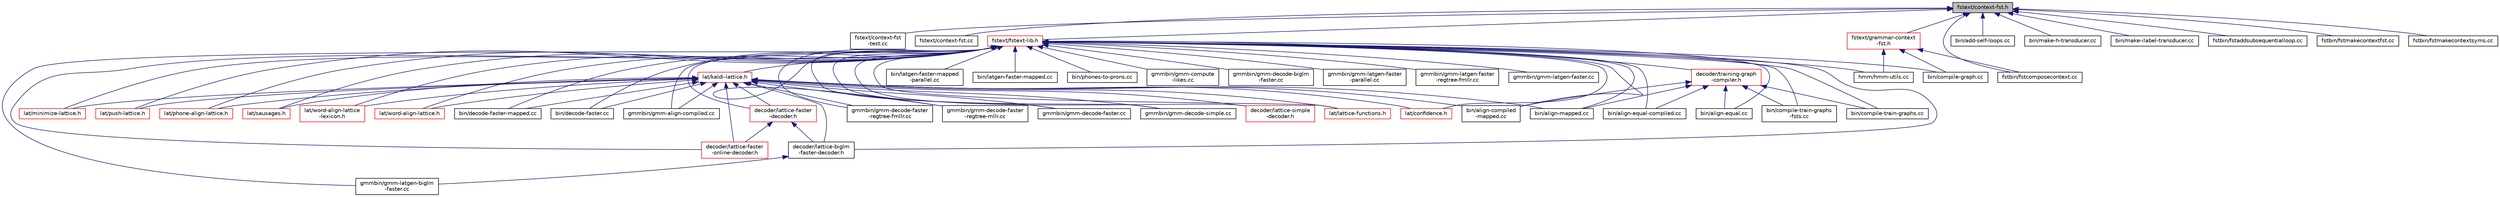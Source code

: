 digraph "fstext/context-fst.h"
{
  edge [fontname="Helvetica",fontsize="10",labelfontname="Helvetica",labelfontsize="10"];
  node [fontname="Helvetica",fontsize="10",shape=record];
  Node59 [label="fstext/context-fst.h",height=0.2,width=0.4,color="black", fillcolor="grey75", style="filled", fontcolor="black"];
  Node59 -> Node60 [dir="back",color="midnightblue",fontsize="10",style="solid",fontname="Helvetica"];
  Node60 [label="fstext/context-fst\l-test.cc",height=0.2,width=0.4,color="black", fillcolor="white", style="filled",URL="$context-fst-test_8cc.html"];
  Node59 -> Node61 [dir="back",color="midnightblue",fontsize="10",style="solid",fontname="Helvetica"];
  Node61 [label="fstext/context-fst.cc",height=0.2,width=0.4,color="black", fillcolor="white", style="filled",URL="$context-fst_8cc.html"];
  Node59 -> Node62 [dir="back",color="midnightblue",fontsize="10",style="solid",fontname="Helvetica"];
  Node62 [label="fstext/fstext-lib.h",height=0.2,width=0.4,color="red", fillcolor="white", style="filled",URL="$fstext-lib_8h.html"];
  Node62 -> Node63 [dir="back",color="midnightblue",fontsize="10",style="solid",fontname="Helvetica"];
  Node63 [label="lat/kaldi-lattice.h",height=0.2,width=0.4,color="red", fillcolor="white", style="filled",URL="$kaldi-lattice_8h.html"];
  Node63 -> Node120 [dir="back",color="midnightblue",fontsize="10",style="solid",fontname="Helvetica"];
  Node120 [label="decoder/lattice-faster\l-decoder.h",height=0.2,width=0.4,color="red", fillcolor="white", style="filled",URL="$lattice-faster-decoder_8h.html"];
  Node120 -> Node139 [dir="back",color="midnightblue",fontsize="10",style="solid",fontname="Helvetica"];
  Node139 [label="decoder/lattice-biglm\l-faster-decoder.h",height=0.2,width=0.4,color="black", fillcolor="white", style="filled",URL="$lattice-biglm-faster-decoder_8h.html"];
  Node139 -> Node140 [dir="back",color="midnightblue",fontsize="10",style="solid",fontname="Helvetica"];
  Node140 [label="gmmbin/gmm-latgen-biglm\l-faster.cc",height=0.2,width=0.4,color="black", fillcolor="white", style="filled",URL="$gmm-latgen-biglm-faster_8cc.html"];
  Node120 -> Node142 [dir="back",color="midnightblue",fontsize="10",style="solid",fontname="Helvetica"];
  Node142 [label="decoder/lattice-faster\l-online-decoder.h",height=0.2,width=0.4,color="red", fillcolor="white", style="filled",URL="$lattice-faster-online-decoder_8h.html"];
  Node63 -> Node144 [dir="back",color="midnightblue",fontsize="10",style="solid",fontname="Helvetica"];
  Node144 [label="decoder/lattice-simple\l-decoder.h",height=0.2,width=0.4,color="red", fillcolor="white", style="filled",URL="$lattice-simple-decoder_8h.html"];
  Node63 -> Node153 [dir="back",color="midnightblue",fontsize="10",style="solid",fontname="Helvetica"];
  Node153 [label="lat/lattice-functions.h",height=0.2,width=0.4,color="red", fillcolor="white", style="filled",URL="$lattice-functions_8h.html"];
  Node63 -> Node139 [dir="back",color="midnightblue",fontsize="10",style="solid",fontname="Helvetica"];
  Node63 -> Node142 [dir="back",color="midnightblue",fontsize="10",style="solid",fontname="Helvetica"];
  Node63 -> Node208 [dir="back",color="midnightblue",fontsize="10",style="solid",fontname="Helvetica"];
  Node208 [label="lat/confidence.h",height=0.2,width=0.4,color="red", fillcolor="white", style="filled",URL="$confidence_8h.html"];
  Node63 -> Node209 [dir="back",color="midnightblue",fontsize="10",style="solid",fontname="Helvetica"];
  Node209 [label="lat/minimize-lattice.h",height=0.2,width=0.4,color="red", fillcolor="white", style="filled",URL="$minimize-lattice_8h.html"];
  Node63 -> Node213 [dir="back",color="midnightblue",fontsize="10",style="solid",fontname="Helvetica"];
  Node213 [label="lat/push-lattice.h",height=0.2,width=0.4,color="red", fillcolor="white", style="filled",URL="$push-lattice_8h.html"];
  Node63 -> Node219 [dir="back",color="midnightblue",fontsize="10",style="solid",fontname="Helvetica"];
  Node219 [label="lat/phone-align-lattice.h",height=0.2,width=0.4,color="red", fillcolor="white", style="filled",URL="$phone-align-lattice_8h.html"];
  Node63 -> Node221 [dir="back",color="midnightblue",fontsize="10",style="solid",fontname="Helvetica"];
  Node221 [label="lat/sausages.h",height=0.2,width=0.4,color="red", fillcolor="white", style="filled",URL="$sausages_8h.html"];
  Node63 -> Node224 [dir="back",color="midnightblue",fontsize="10",style="solid",fontname="Helvetica"];
  Node224 [label="lat/word-align-lattice\l-lexicon.h",height=0.2,width=0.4,color="red", fillcolor="white", style="filled",URL="$word-align-lattice-lexicon_8h.html"];
  Node63 -> Node225 [dir="back",color="midnightblue",fontsize="10",style="solid",fontname="Helvetica"];
  Node225 [label="lat/word-align-lattice.h",height=0.2,width=0.4,color="red", fillcolor="white", style="filled",URL="$word-align-lattice_8h.html"];
  Node63 -> Node82 [dir="back",color="midnightblue",fontsize="10",style="solid",fontname="Helvetica"];
  Node82 [label="bin/align-compiled\l-mapped.cc",height=0.2,width=0.4,color="black", fillcolor="white", style="filled",URL="$align-compiled-mapped_8cc.html"];
  Node63 -> Node122 [dir="back",color="midnightblue",fontsize="10",style="solid",fontname="Helvetica"];
  Node122 [label="bin/align-mapped.cc",height=0.2,width=0.4,color="black", fillcolor="white", style="filled",URL="$align-mapped_8cc.html"];
  Node63 -> Node112 [dir="back",color="midnightblue",fontsize="10",style="solid",fontname="Helvetica"];
  Node112 [label="bin/decode-faster-mapped.cc",height=0.2,width=0.4,color="black", fillcolor="white", style="filled",URL="$decode-faster-mapped_8cc.html"];
  Node63 -> Node113 [dir="back",color="midnightblue",fontsize="10",style="solid",fontname="Helvetica"];
  Node113 [label="bin/decode-faster.cc",height=0.2,width=0.4,color="black", fillcolor="white", style="filled",URL="$decode-faster_8cc.html"];
  Node63 -> Node97 [dir="back",color="midnightblue",fontsize="10",style="solid",fontname="Helvetica"];
  Node97 [label="gmmbin/gmm-align-compiled.cc",height=0.2,width=0.4,color="black", fillcolor="white", style="filled",URL="$gmm-align-compiled_8cc.html"];
  Node63 -> Node114 [dir="back",color="midnightblue",fontsize="10",style="solid",fontname="Helvetica"];
  Node114 [label="gmmbin/gmm-decode-faster\l-regtree-fmllr.cc",height=0.2,width=0.4,color="black", fillcolor="white", style="filled",URL="$gmm-decode-faster-regtree-fmllr_8cc.html"];
  Node63 -> Node115 [dir="back",color="midnightblue",fontsize="10",style="solid",fontname="Helvetica"];
  Node115 [label="gmmbin/gmm-decode-faster\l-regtree-mllr.cc",height=0.2,width=0.4,color="black", fillcolor="white", style="filled",URL="$gmm-decode-faster-regtree-mllr_8cc.html"];
  Node63 -> Node116 [dir="back",color="midnightblue",fontsize="10",style="solid",fontname="Helvetica"];
  Node116 [label="gmmbin/gmm-decode-faster.cc",height=0.2,width=0.4,color="black", fillcolor="white", style="filled",URL="$gmm-decode-faster_8cc.html"];
  Node63 -> Node206 [dir="back",color="midnightblue",fontsize="10",style="solid",fontname="Helvetica"];
  Node206 [label="gmmbin/gmm-decode-simple.cc",height=0.2,width=0.4,color="black", fillcolor="white", style="filled",URL="$gmm-decode-simple_8cc.html"];
  Node62 -> Node73 [dir="back",color="midnightblue",fontsize="10",style="solid",fontname="Helvetica"];
  Node73 [label="hmm/hmm-utils.cc",height=0.2,width=0.4,color="black", fillcolor="white", style="filled",URL="$hmm-utils_8cc.html"];
  Node62 -> Node120 [dir="back",color="midnightblue",fontsize="10",style="solid",fontname="Helvetica"];
  Node62 -> Node144 [dir="back",color="midnightblue",fontsize="10",style="solid",fontname="Helvetica"];
  Node62 -> Node153 [dir="back",color="midnightblue",fontsize="10",style="solid",fontname="Helvetica"];
  Node62 -> Node139 [dir="back",color="midnightblue",fontsize="10",style="solid",fontname="Helvetica"];
  Node62 -> Node142 [dir="back",color="midnightblue",fontsize="10",style="solid",fontname="Helvetica"];
  Node62 -> Node310 [dir="back",color="midnightblue",fontsize="10",style="solid",fontname="Helvetica"];
  Node310 [label="decoder/training-graph\l-compiler.h",height=0.2,width=0.4,color="red", fillcolor="white", style="filled",URL="$training-graph-compiler_8h.html"];
  Node310 -> Node82 [dir="back",color="midnightblue",fontsize="10",style="solid",fontname="Helvetica"];
  Node310 -> Node311 [dir="back",color="midnightblue",fontsize="10",style="solid",fontname="Helvetica"];
  Node311 [label="bin/align-equal-compiled.cc",height=0.2,width=0.4,color="black", fillcolor="white", style="filled",URL="$align-equal-compiled_8cc.html"];
  Node310 -> Node312 [dir="back",color="midnightblue",fontsize="10",style="solid",fontname="Helvetica"];
  Node312 [label="bin/align-equal.cc",height=0.2,width=0.4,color="black", fillcolor="white", style="filled",URL="$align-equal_8cc.html"];
  Node310 -> Node122 [dir="back",color="midnightblue",fontsize="10",style="solid",fontname="Helvetica"];
  Node310 -> Node313 [dir="back",color="midnightblue",fontsize="10",style="solid",fontname="Helvetica"];
  Node313 [label="bin/compile-train-graphs\l-fsts.cc",height=0.2,width=0.4,color="black", fillcolor="white", style="filled",URL="$compile-train-graphs-fsts_8cc.html"];
  Node310 -> Node314 [dir="back",color="midnightblue",fontsize="10",style="solid",fontname="Helvetica"];
  Node314 [label="bin/compile-train-graphs.cc",height=0.2,width=0.4,color="black", fillcolor="white", style="filled",URL="$compile-train-graphs_8cc.html"];
  Node62 -> Node208 [dir="back",color="midnightblue",fontsize="10",style="solid",fontname="Helvetica"];
  Node62 -> Node209 [dir="back",color="midnightblue",fontsize="10",style="solid",fontname="Helvetica"];
  Node62 -> Node213 [dir="back",color="midnightblue",fontsize="10",style="solid",fontname="Helvetica"];
  Node62 -> Node219 [dir="back",color="midnightblue",fontsize="10",style="solid",fontname="Helvetica"];
  Node62 -> Node221 [dir="back",color="midnightblue",fontsize="10",style="solid",fontname="Helvetica"];
  Node62 -> Node224 [dir="back",color="midnightblue",fontsize="10",style="solid",fontname="Helvetica"];
  Node62 -> Node225 [dir="back",color="midnightblue",fontsize="10",style="solid",fontname="Helvetica"];
  Node62 -> Node82 [dir="back",color="midnightblue",fontsize="10",style="solid",fontname="Helvetica"];
  Node62 -> Node311 [dir="back",color="midnightblue",fontsize="10",style="solid",fontname="Helvetica"];
  Node62 -> Node312 [dir="back",color="midnightblue",fontsize="10",style="solid",fontname="Helvetica"];
  Node62 -> Node122 [dir="back",color="midnightblue",fontsize="10",style="solid",fontname="Helvetica"];
  Node62 -> Node84 [dir="back",color="midnightblue",fontsize="10",style="solid",fontname="Helvetica"];
  Node84 [label="bin/compile-graph.cc",height=0.2,width=0.4,color="black", fillcolor="white", style="filled",URL="$compile-graph_8cc.html"];
  Node62 -> Node313 [dir="back",color="midnightblue",fontsize="10",style="solid",fontname="Helvetica"];
  Node62 -> Node314 [dir="back",color="midnightblue",fontsize="10",style="solid",fontname="Helvetica"];
  Node62 -> Node112 [dir="back",color="midnightblue",fontsize="10",style="solid",fontname="Helvetica"];
  Node62 -> Node113 [dir="back",color="midnightblue",fontsize="10",style="solid",fontname="Helvetica"];
  Node62 -> Node123 [dir="back",color="midnightblue",fontsize="10",style="solid",fontname="Helvetica"];
  Node123 [label="bin/latgen-faster-mapped\l-parallel.cc",height=0.2,width=0.4,color="black", fillcolor="white", style="filled",URL="$latgen-faster-mapped-parallel_8cc.html"];
  Node62 -> Node124 [dir="back",color="midnightblue",fontsize="10",style="solid",fontname="Helvetica"];
  Node124 [label="bin/latgen-faster-mapped.cc",height=0.2,width=0.4,color="black", fillcolor="white", style="filled",URL="$latgen-faster-mapped_8cc.html"];
  Node62 -> Node91 [dir="back",color="midnightblue",fontsize="10",style="solid",fontname="Helvetica"];
  Node91 [label="bin/phones-to-prons.cc",height=0.2,width=0.4,color="black", fillcolor="white", style="filled",URL="$phones-to-prons_8cc.html"];
  Node62 -> Node97 [dir="back",color="midnightblue",fontsize="10",style="solid",fontname="Helvetica"];
  Node62 -> Node315 [dir="back",color="midnightblue",fontsize="10",style="solid",fontname="Helvetica"];
  Node315 [label="gmmbin/gmm-compute\l-likes.cc",height=0.2,width=0.4,color="black", fillcolor="white", style="filled",URL="$gmm-compute-likes_8cc.html"];
  Node62 -> Node108 [dir="back",color="midnightblue",fontsize="10",style="solid",fontname="Helvetica"];
  Node108 [label="gmmbin/gmm-decode-biglm\l-faster.cc",height=0.2,width=0.4,color="black", fillcolor="white", style="filled",URL="$gmm-decode-biglm-faster_8cc.html"];
  Node62 -> Node114 [dir="back",color="midnightblue",fontsize="10",style="solid",fontname="Helvetica"];
  Node62 -> Node115 [dir="back",color="midnightblue",fontsize="10",style="solid",fontname="Helvetica"];
  Node62 -> Node116 [dir="back",color="midnightblue",fontsize="10",style="solid",fontname="Helvetica"];
  Node62 -> Node206 [dir="back",color="midnightblue",fontsize="10",style="solid",fontname="Helvetica"];
  Node62 -> Node140 [dir="back",color="midnightblue",fontsize="10",style="solid",fontname="Helvetica"];
  Node62 -> Node126 [dir="back",color="midnightblue",fontsize="10",style="solid",fontname="Helvetica"];
  Node126 [label="gmmbin/gmm-latgen-faster\l-parallel.cc",height=0.2,width=0.4,color="black", fillcolor="white", style="filled",URL="$gmm-latgen-faster-parallel_8cc.html"];
  Node62 -> Node127 [dir="back",color="midnightblue",fontsize="10",style="solid",fontname="Helvetica"];
  Node127 [label="gmmbin/gmm-latgen-faster\l-regtree-fmllr.cc",height=0.2,width=0.4,color="black", fillcolor="white", style="filled",URL="$gmm-latgen-faster-regtree-fmllr_8cc.html"];
  Node62 -> Node128 [dir="back",color="midnightblue",fontsize="10",style="solid",fontname="Helvetica"];
  Node128 [label="gmmbin/gmm-latgen-faster.cc",height=0.2,width=0.4,color="black", fillcolor="white", style="filled",URL="$gmm-latgen-faster_8cc.html"];
  Node59 -> Node316 [dir="back",color="midnightblue",fontsize="10",style="solid",fontname="Helvetica"];
  Node316 [label="fstext/grammar-context\l-fst.h",height=0.2,width=0.4,color="red", fillcolor="white", style="filled",URL="$grammar-context-fst_8h.html"];
  Node316 -> Node73 [dir="back",color="midnightblue",fontsize="10",style="solid",fontname="Helvetica"];
  Node316 -> Node84 [dir="back",color="midnightblue",fontsize="10",style="solid",fontname="Helvetica"];
  Node316 -> Node321 [dir="back",color="midnightblue",fontsize="10",style="solid",fontname="Helvetica"];
  Node321 [label="fstbin/fstcomposecontext.cc",height=0.2,width=0.4,color="black", fillcolor="white", style="filled",URL="$fstcomposecontext_8cc.html"];
  Node59 -> Node78 [dir="back",color="midnightblue",fontsize="10",style="solid",fontname="Helvetica"];
  Node78 [label="bin/add-self-loops.cc",height=0.2,width=0.4,color="black", fillcolor="white", style="filled",URL="$add-self-loops_8cc.html"];
  Node59 -> Node88 [dir="back",color="midnightblue",fontsize="10",style="solid",fontname="Helvetica"];
  Node88 [label="bin/make-h-transducer.cc",height=0.2,width=0.4,color="black", fillcolor="white", style="filled",URL="$make-h-transducer_8cc.html"];
  Node59 -> Node89 [dir="back",color="midnightblue",fontsize="10",style="solid",fontname="Helvetica"];
  Node89 [label="bin/make-ilabel-transducer.cc",height=0.2,width=0.4,color="black", fillcolor="white", style="filled",URL="$make-ilabel-transducer_8cc.html"];
  Node59 -> Node322 [dir="back",color="midnightblue",fontsize="10",style="solid",fontname="Helvetica"];
  Node322 [label="fstbin/fstaddsubsequentialloop.cc",height=0.2,width=0.4,color="black", fillcolor="white", style="filled",URL="$fstaddsubsequentialloop_8cc.html"];
  Node59 -> Node321 [dir="back",color="midnightblue",fontsize="10",style="solid",fontname="Helvetica"];
  Node59 -> Node323 [dir="back",color="midnightblue",fontsize="10",style="solid",fontname="Helvetica"];
  Node323 [label="fstbin/fstmakecontextfst.cc",height=0.2,width=0.4,color="black", fillcolor="white", style="filled",URL="$fstmakecontextfst_8cc.html"];
  Node59 -> Node324 [dir="back",color="midnightblue",fontsize="10",style="solid",fontname="Helvetica"];
  Node324 [label="fstbin/fstmakecontextsyms.cc",height=0.2,width=0.4,color="black", fillcolor="white", style="filled",URL="$fstmakecontextsyms_8cc.html"];
}
